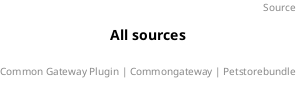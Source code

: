 @startuml
title: All sources
footer: Common Gateway Plugin | Commongateway | Petstorebundle 
header: Source

@enduml
